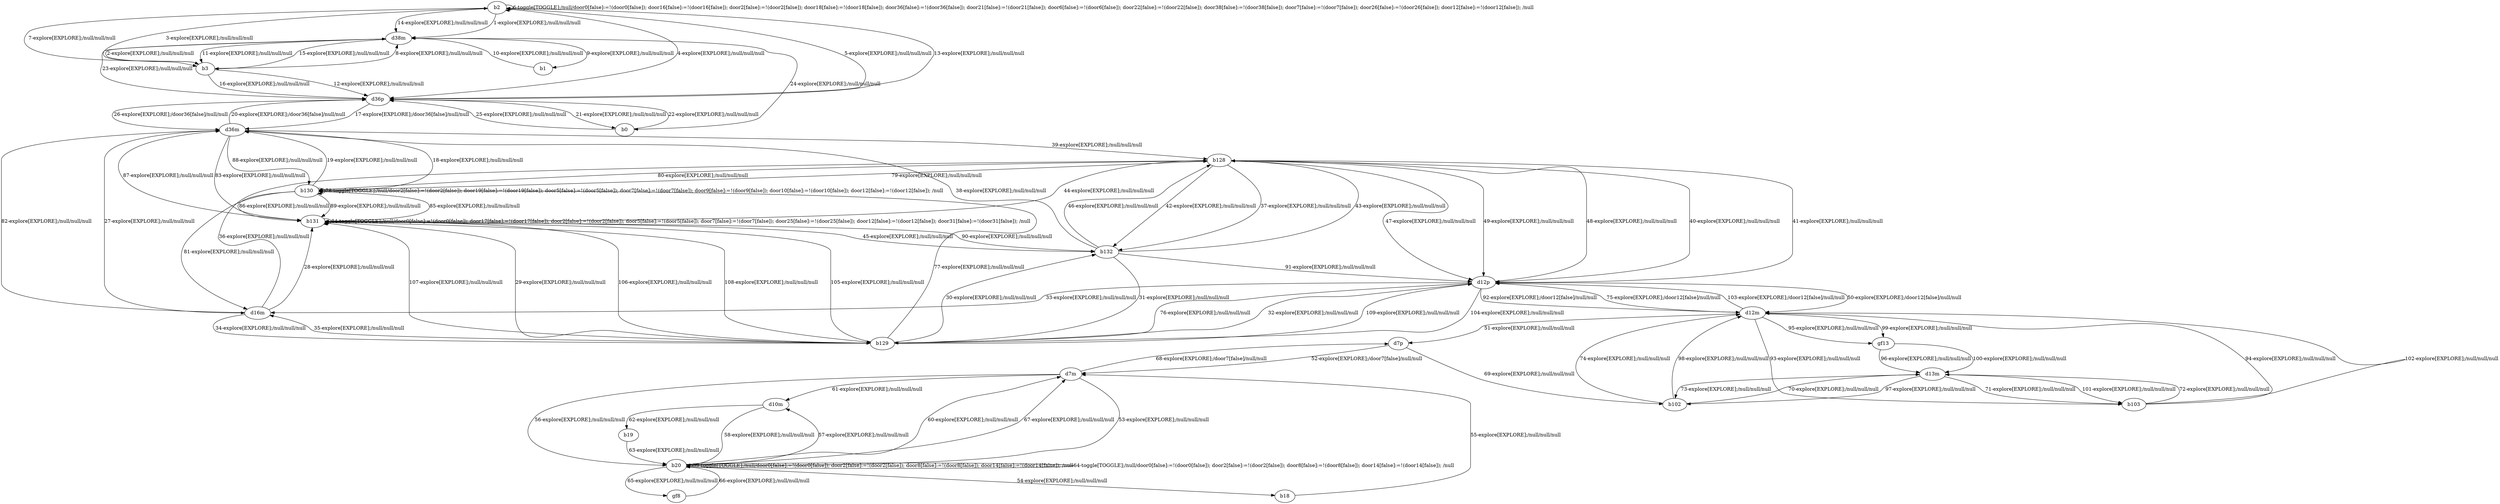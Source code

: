 # Total number of goals covered by this test: 2
# d10m --> b19
# b19 --> b20

digraph g {
"b2" -> "d38m" [label = "1-explore[EXPLORE];/null/null/null"];
"d38m" -> "b3" [label = "2-explore[EXPLORE];/null/null/null"];
"b3" -> "b2" [label = "3-explore[EXPLORE];/null/null/null"];
"b2" -> "d36p" [label = "4-explore[EXPLORE];/null/null/null"];
"d36p" -> "b2" [label = "5-explore[EXPLORE];/null/null/null"];
"b2" -> "b2" [label = "6-toggle[TOGGLE];/null/door0[false]:=!(door0[false]); door16[false]:=!(door16[false]); door2[false]:=!(door2[false]); door18[false]:=!(door18[false]); door36[false]:=!(door36[false]); door21[false]:=!(door21[false]); door6[false]:=!(door6[false]); door22[false]:=!(door22[false]); door38[false]:=!(door38[false]); door7[false]:=!(door7[false]); door26[false]:=!(door26[false]); door12[false]:=!(door12[false]); /null"];
"b2" -> "b3" [label = "7-explore[EXPLORE];/null/null/null"];
"b3" -> "d38m" [label = "8-explore[EXPLORE];/null/null/null"];
"d38m" -> "b1" [label = "9-explore[EXPLORE];/null/null/null"];
"b1" -> "d38m" [label = "10-explore[EXPLORE];/null/null/null"];
"d38m" -> "b3" [label = "11-explore[EXPLORE];/null/null/null"];
"b3" -> "d36p" [label = "12-explore[EXPLORE];/null/null/null"];
"d36p" -> "b2" [label = "13-explore[EXPLORE];/null/null/null"];
"b2" -> "d38m" [label = "14-explore[EXPLORE];/null/null/null"];
"d38m" -> "b3" [label = "15-explore[EXPLORE];/null/null/null"];
"b3" -> "d36p" [label = "16-explore[EXPLORE];/null/null/null"];
"d36p" -> "d36m" [label = "17-explore[EXPLORE];/door36[false]/null/null"];
"d36m" -> "b130" [label = "18-explore[EXPLORE];/null/null/null"];
"b130" -> "d36m" [label = "19-explore[EXPLORE];/null/null/null"];
"d36m" -> "d36p" [label = "20-explore[EXPLORE];/door36[false]/null/null"];
"d36p" -> "b0" [label = "21-explore[EXPLORE];/null/null/null"];
"b0" -> "d36p" [label = "22-explore[EXPLORE];/null/null/null"];
"d36p" -> "d38m" [label = "23-explore[EXPLORE];/null/null/null"];
"d38m" -> "b0" [label = "24-explore[EXPLORE];/null/null/null"];
"b0" -> "d36p" [label = "25-explore[EXPLORE];/null/null/null"];
"d36p" -> "d36m" [label = "26-explore[EXPLORE];/door36[false]/null/null"];
"d36m" -> "d16m" [label = "27-explore[EXPLORE];/null/null/null"];
"d16m" -> "b131" [label = "28-explore[EXPLORE];/null/null/null"];
"b131" -> "b129" [label = "29-explore[EXPLORE];/null/null/null"];
"b129" -> "b132" [label = "30-explore[EXPLORE];/null/null/null"];
"b132" -> "b129" [label = "31-explore[EXPLORE];/null/null/null"];
"b129" -> "d12p" [label = "32-explore[EXPLORE];/null/null/null"];
"d12p" -> "d16m" [label = "33-explore[EXPLORE];/null/null/null"];
"d16m" -> "b129" [label = "34-explore[EXPLORE];/null/null/null"];
"b129" -> "d16m" [label = "35-explore[EXPLORE];/null/null/null"];
"d16m" -> "b128" [label = "36-explore[EXPLORE];/null/null/null"];
"b128" -> "b132" [label = "37-explore[EXPLORE];/null/null/null"];
"b132" -> "d36m" [label = "38-explore[EXPLORE];/null/null/null"];
"d36m" -> "b128" [label = "39-explore[EXPLORE];/null/null/null"];
"b128" -> "d12p" [label = "40-explore[EXPLORE];/null/null/null"];
"d12p" -> "b128" [label = "41-explore[EXPLORE];/null/null/null"];
"b128" -> "b132" [label = "42-explore[EXPLORE];/null/null/null"];
"b132" -> "b128" [label = "43-explore[EXPLORE];/null/null/null"];
"b128" -> "b131" [label = "44-explore[EXPLORE];/null/null/null"];
"b131" -> "b132" [label = "45-explore[EXPLORE];/null/null/null"];
"b132" -> "b128" [label = "46-explore[EXPLORE];/null/null/null"];
"b128" -> "d12p" [label = "47-explore[EXPLORE];/null/null/null"];
"d12p" -> "b128" [label = "48-explore[EXPLORE];/null/null/null"];
"b128" -> "d12p" [label = "49-explore[EXPLORE];/null/null/null"];
"d12p" -> "d12m" [label = "50-explore[EXPLORE];/door12[false]/null/null"];
"d12m" -> "d7p" [label = "51-explore[EXPLORE];/null/null/null"];
"d7p" -> "d7m" [label = "52-explore[EXPLORE];/door7[false]/null/null"];
"d7m" -> "b20" [label = "53-explore[EXPLORE];/null/null/null"];
"b20" -> "b18" [label = "54-explore[EXPLORE];/null/null/null"];
"b18" -> "d7m" [label = "55-explore[EXPLORE];/null/null/null"];
"d7m" -> "b20" [label = "56-explore[EXPLORE];/null/null/null"];
"b20" -> "d10m" [label = "57-explore[EXPLORE];/null/null/null"];
"d10m" -> "b20" [label = "58-explore[EXPLORE];/null/null/null"];
"b20" -> "b20" [label = "59-toggle[TOGGLE];/null/door0[false]:=!(door0[false]); door2[false]:=!(door2[false]); door8[false]:=!(door8[false]); door14[false]:=!(door14[false]); /null"];
"b20" -> "d7m" [label = "60-explore[EXPLORE];/null/null/null"];
"d7m" -> "d10m" [label = "61-explore[EXPLORE];/null/null/null"];
"d10m" -> "b19" [label = "62-explore[EXPLORE];/null/null/null"];
"b19" -> "b20" [label = "63-explore[EXPLORE];/null/null/null"];
"b20" -> "b20" [label = "64-toggle[TOGGLE];/null/door0[false]:=!(door0[false]); door2[false]:=!(door2[false]); door8[false]:=!(door8[false]); door14[false]:=!(door14[false]); /null"];
"b20" -> "gf8" [label = "65-explore[EXPLORE];/null/null/null"];
"gf8" -> "b20" [label = "66-explore[EXPLORE];/null/null/null"];
"b20" -> "d7m" [label = "67-explore[EXPLORE];/null/null/null"];
"d7m" -> "d7p" [label = "68-explore[EXPLORE];/door7[false]/null/null"];
"d7p" -> "b102" [label = "69-explore[EXPLORE];/null/null/null"];
"b102" -> "d13m" [label = "70-explore[EXPLORE];/null/null/null"];
"d13m" -> "b103" [label = "71-explore[EXPLORE];/null/null/null"];
"b103" -> "d13m" [label = "72-explore[EXPLORE];/null/null/null"];
"d13m" -> "b102" [label = "73-explore[EXPLORE];/null/null/null"];
"b102" -> "d12m" [label = "74-explore[EXPLORE];/null/null/null"];
"d12m" -> "d12p" [label = "75-explore[EXPLORE];/door12[false]/null/null"];
"d12p" -> "b129" [label = "76-explore[EXPLORE];/null/null/null"];
"b129" -> "b130" [label = "77-explore[EXPLORE];/null/null/null"];
"b130" -> "b130" [label = "78-toggle[TOGGLE];/null/door2[false]:=!(door2[false]); door19[false]:=!(door19[false]); door5[false]:=!(door5[false]); door7[false]:=!(door7[false]); door9[false]:=!(door9[false]); door10[false]:=!(door10[false]); door12[false]:=!(door12[false]); /null"];
"b130" -> "b128" [label = "79-explore[EXPLORE];/null/null/null"];
"b128" -> "b130" [label = "80-explore[EXPLORE];/null/null/null"];
"b130" -> "d16m" [label = "81-explore[EXPLORE];/null/null/null"];
"d16m" -> "d36m" [label = "82-explore[EXPLORE];/null/null/null"];
"d36m" -> "b131" [label = "83-explore[EXPLORE];/null/null/null"];
"b131" -> "b131" [label = "84-toggle[TOGGLE];/null/door0[false]:=!(door0[false]); door17[false]:=!(door17[false]); door2[false]:=!(door2[false]); door5[false]:=!(door5[false]); door7[false]:=!(door7[false]); door25[false]:=!(door25[false]); door12[false]:=!(door12[false]); door31[false]:=!(door31[false]); /null"];
"b131" -> "b130" [label = "85-explore[EXPLORE];/null/null/null"];
"b130" -> "b131" [label = "86-explore[EXPLORE];/null/null/null"];
"b131" -> "d36m" [label = "87-explore[EXPLORE];/null/null/null"];
"d36m" -> "b130" [label = "88-explore[EXPLORE];/null/null/null"];
"b130" -> "b131" [label = "89-explore[EXPLORE];/null/null/null"];
"b131" -> "b132" [label = "90-explore[EXPLORE];/null/null/null"];
"b132" -> "d12p" [label = "91-explore[EXPLORE];/null/null/null"];
"d12p" -> "d12m" [label = "92-explore[EXPLORE];/door12[false]/null/null"];
"d12m" -> "b103" [label = "93-explore[EXPLORE];/null/null/null"];
"b103" -> "d12m" [label = "94-explore[EXPLORE];/null/null/null"];
"d12m" -> "gf13" [label = "95-explore[EXPLORE];/null/null/null"];
"gf13" -> "d13m" [label = "96-explore[EXPLORE];/null/null/null"];
"d13m" -> "b102" [label = "97-explore[EXPLORE];/null/null/null"];
"b102" -> "d12m" [label = "98-explore[EXPLORE];/null/null/null"];
"d12m" -> "gf13" [label = "99-explore[EXPLORE];/null/null/null"];
"gf13" -> "d13m" [label = "100-explore[EXPLORE];/null/null/null"];
"d13m" -> "b103" [label = "101-explore[EXPLORE];/null/null/null"];
"b103" -> "d12m" [label = "102-explore[EXPLORE];/null/null/null"];
"d12m" -> "d12p" [label = "103-explore[EXPLORE];/door12[false]/null/null"];
"d12p" -> "b129" [label = "104-explore[EXPLORE];/null/null/null"];
"b129" -> "b131" [label = "105-explore[EXPLORE];/null/null/null"];
"b131" -> "b129" [label = "106-explore[EXPLORE];/null/null/null"];
"b129" -> "b131" [label = "107-explore[EXPLORE];/null/null/null"];
"b131" -> "b129" [label = "108-explore[EXPLORE];/null/null/null"];
"b129" -> "d12p" [label = "109-explore[EXPLORE];/null/null/null"];
}